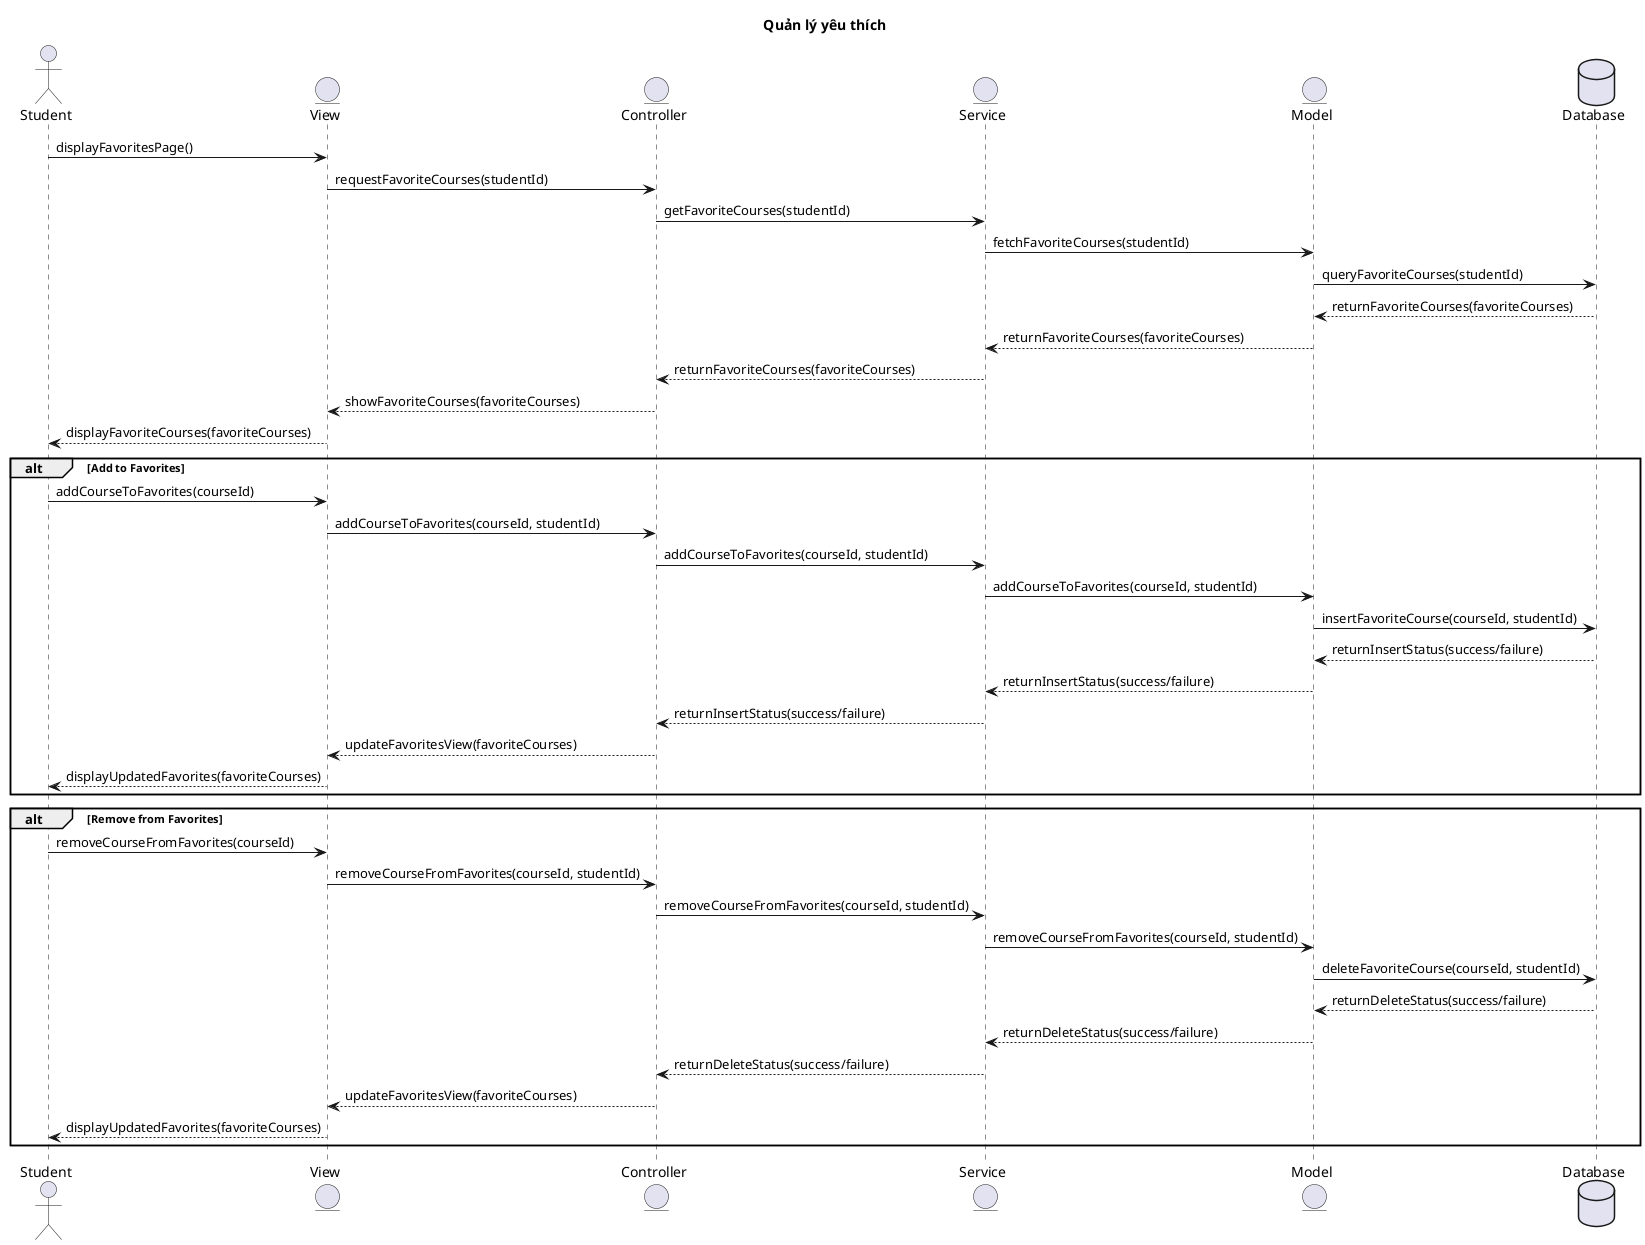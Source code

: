 @startuml
title Quản lý yêu thích

actor Student
entity View
entity Controller
entity Service
entity Model
database Database

Student -> View : displayFavoritesPage()
View -> Controller : requestFavoriteCourses(studentId)
Controller -> Service : getFavoriteCourses(studentId)
Service -> Model : fetchFavoriteCourses(studentId)
Model -> Database : queryFavoriteCourses(studentId)
Database --> Model : returnFavoriteCourses(favoriteCourses)
Model --> Service : returnFavoriteCourses(favoriteCourses)
Service --> Controller : returnFavoriteCourses(favoriteCourses)
Controller --> View : showFavoriteCourses(favoriteCourses)
View --> Student : displayFavoriteCourses(favoriteCourses)

alt Add to Favorites
    Student -> View : addCourseToFavorites(courseId)
    View -> Controller : addCourseToFavorites(courseId, studentId)
    Controller -> Service : addCourseToFavorites(courseId, studentId)
    Service -> Model : addCourseToFavorites(courseId, studentId)
    Model -> Database : insertFavoriteCourse(courseId, studentId)
    Database --> Model : returnInsertStatus(success/failure)
    Model --> Service : returnInsertStatus(success/failure)
    Service --> Controller : returnInsertStatus(success/failure)
    Controller --> View : updateFavoritesView(favoriteCourses)
    View --> Student : displayUpdatedFavorites(favoriteCourses)
end

alt Remove from Favorites
    Student -> View : removeCourseFromFavorites(courseId)
    View -> Controller : removeCourseFromFavorites(courseId, studentId)
    Controller -> Service : removeCourseFromFavorites(courseId, studentId)
    Service -> Model : removeCourseFromFavorites(courseId, studentId)
    Model -> Database : deleteFavoriteCourse(courseId, studentId)
    Database --> Model : returnDeleteStatus(success/failure)
    Model --> Service : returnDeleteStatus(success/failure)
    Service --> Controller : returnDeleteStatus(success/failure)
    Controller --> View : updateFavoritesView(favoriteCourses)
    View --> Student : displayUpdatedFavorites(favoriteCourses)
end

@enduml

